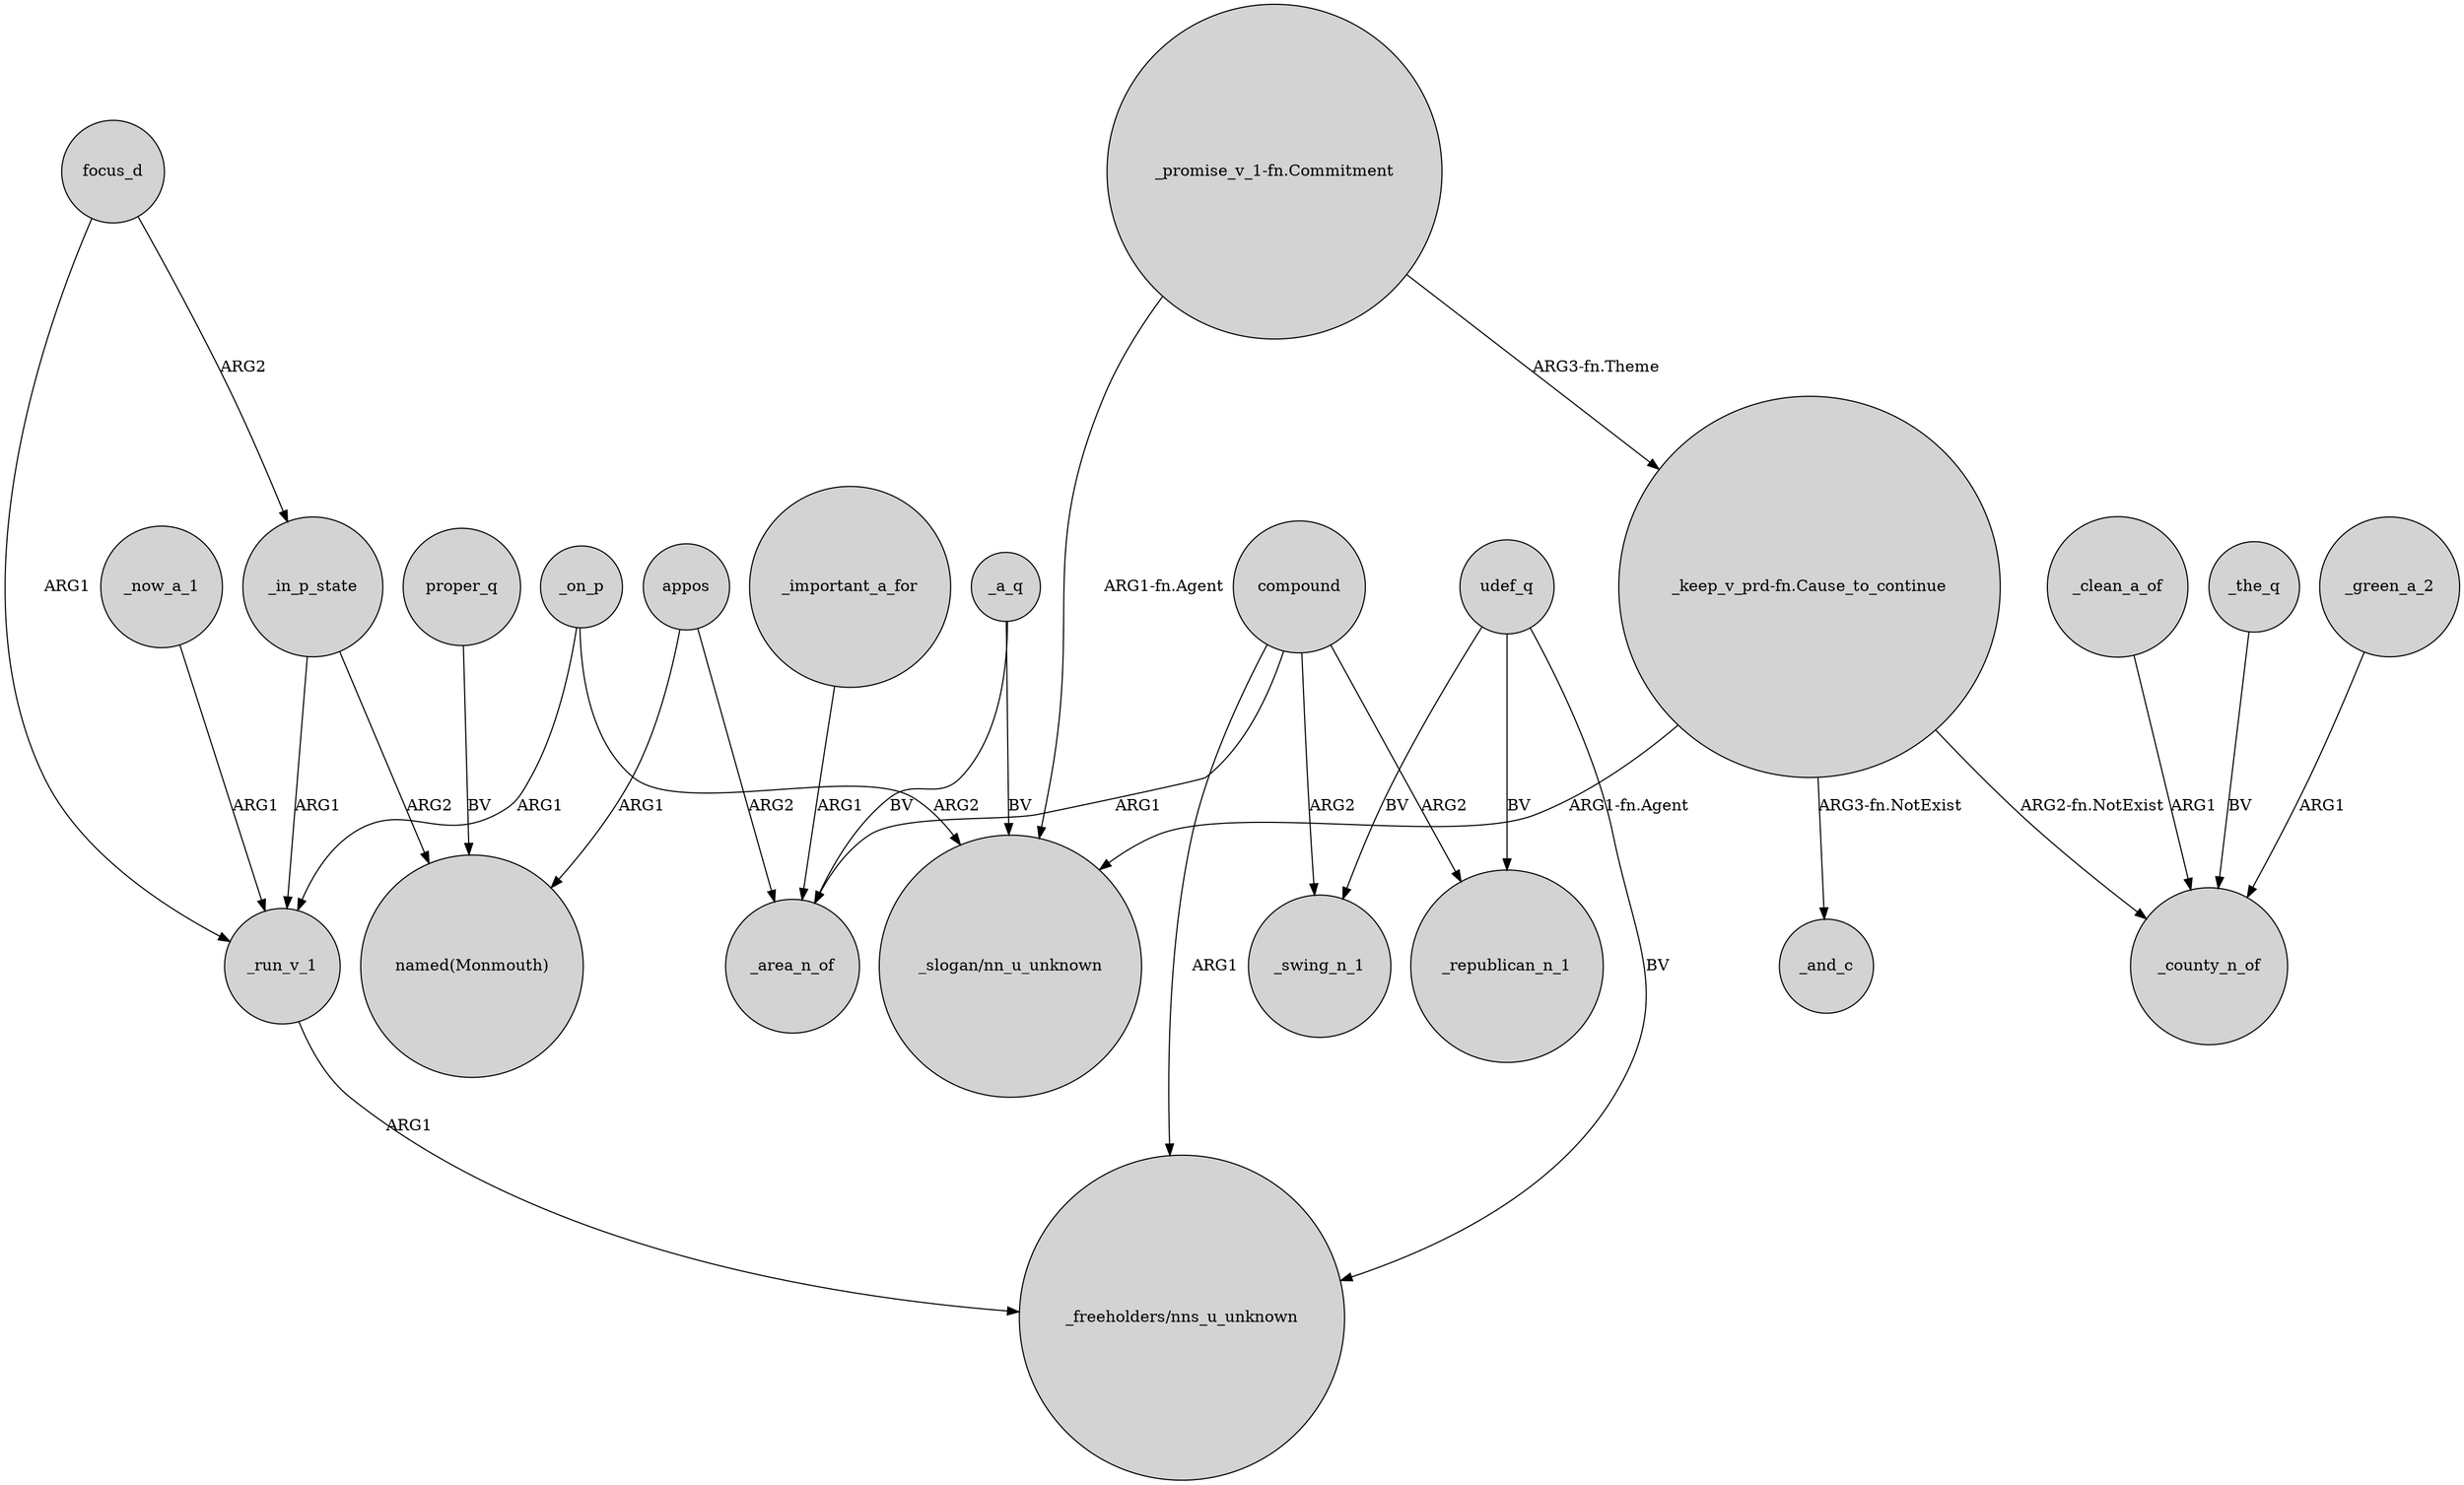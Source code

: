 digraph {
	node [shape=circle style=filled]
	focus_d -> _run_v_1 [label=ARG1]
	"_keep_v_prd-fn.Cause_to_continue" -> _county_n_of [label="ARG2-fn.NotExist"]
	_important_a_for -> _area_n_of [label=ARG1]
	_a_q -> _area_n_of [label=BV]
	proper_q -> "named(Monmouth)" [label=BV]
	focus_d -> _in_p_state [label=ARG2]
	"_promise_v_1-fn.Commitment" -> "_slogan/nn_u_unknown" [label="ARG1-fn.Agent"]
	_clean_a_of -> _county_n_of [label=ARG1]
	_in_p_state -> "named(Monmouth)" [label=ARG2]
	"_promise_v_1-fn.Commitment" -> "_keep_v_prd-fn.Cause_to_continue" [label="ARG3-fn.Theme"]
	compound -> _swing_n_1 [label=ARG2]
	udef_q -> _swing_n_1 [label=BV]
	_in_p_state -> _run_v_1 [label=ARG1]
	_on_p -> _run_v_1 [label=ARG1]
	"_keep_v_prd-fn.Cause_to_continue" -> _and_c [label="ARG3-fn.NotExist"]
	compound -> "_freeholders/nns_u_unknown" [label=ARG1]
	_now_a_1 -> _run_v_1 [label=ARG1]
	_on_p -> "_slogan/nn_u_unknown" [label=ARG2]
	compound -> _republican_n_1 [label=ARG2]
	appos -> _area_n_of [label=ARG2]
	"_keep_v_prd-fn.Cause_to_continue" -> "_slogan/nn_u_unknown" [label="ARG1-fn.Agent"]
	_the_q -> _county_n_of [label=BV]
	appos -> "named(Monmouth)" [label=ARG1]
	_run_v_1 -> "_freeholders/nns_u_unknown" [label=ARG1]
	compound -> _area_n_of [label=ARG1]
	udef_q -> _republican_n_1 [label=BV]
	_a_q -> "_slogan/nn_u_unknown" [label=BV]
	_green_a_2 -> _county_n_of [label=ARG1]
	udef_q -> "_freeholders/nns_u_unknown" [label=BV]
}
